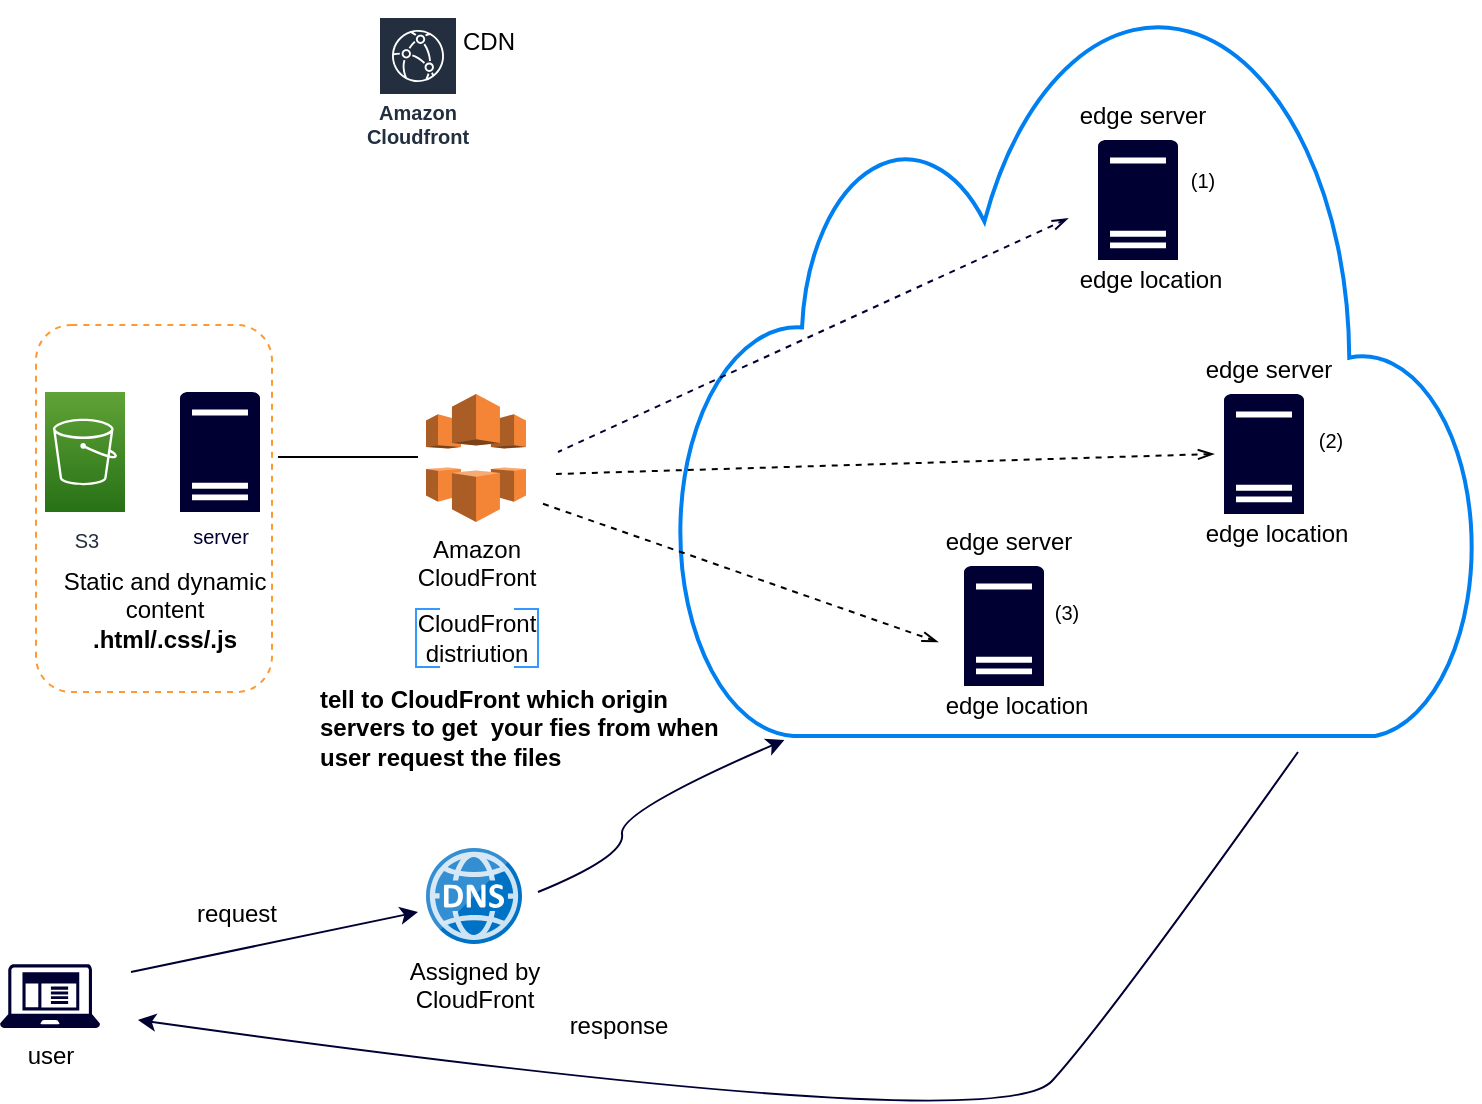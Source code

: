 <mxfile version="20.0.3" type="github">
  <diagram id="e0AHSDDCq2gPhYdt66as" name="Page-1">
    <mxGraphModel dx="1204" dy="539" grid="1" gridSize="10" guides="1" tooltips="1" connect="1" arrows="1" fold="1" page="1" pageScale="1" pageWidth="827" pageHeight="1169" math="0" shadow="0">
      <root>
        <mxCell id="0" />
        <mxCell id="1" parent="0" />
        <mxCell id="LwQagKC2jVfEo59z9Ib3-13" value="" style="rounded=1;whiteSpace=wrap;html=1;fontSize=12;strokeColor=#FF9933;dashed=1;fillColor=none;" vertex="1" parent="1">
          <mxGeometry x="69" y="166.5" width="118" height="183.5" as="geometry" />
        </mxCell>
        <mxCell id="LwQagKC2jVfEo59z9Ib3-1" value="Amazon Cloudfront" style="sketch=0;outlineConnect=0;fontColor=#232F3E;gradientColor=none;strokeColor=#ffffff;fillColor=#232F3E;dashed=0;verticalLabelPosition=middle;verticalAlign=bottom;align=center;html=1;whiteSpace=wrap;fontSize=10;fontStyle=1;spacing=3;shape=mxgraph.aws4.productIcon;prIcon=mxgraph.aws4.cloudfront;" vertex="1" parent="1">
          <mxGeometry x="240" y="12" width="40" height="70" as="geometry" />
        </mxCell>
        <mxCell id="LwQagKC2jVfEo59z9Ib3-2" value="CDN" style="text;html=1;align=center;verticalAlign=middle;resizable=0;points=[];autosize=1;strokeColor=none;fillColor=none;" vertex="1" parent="1">
          <mxGeometry x="270" y="10" width="50" height="30" as="geometry" />
        </mxCell>
        <mxCell id="LwQagKC2jVfEo59z9Ib3-3" value="&lt;span style=&quot;font-size: 10px;&quot;&gt;S3&lt;/span&gt;" style="sketch=0;points=[[0,0,0],[0.25,0,0],[0.5,0,0],[0.75,0,0],[1,0,0],[0,1,0],[0.25,1,0],[0.5,1,0],[0.75,1,0],[1,1,0],[0,0.25,0],[0,0.5,0],[0,0.75,0],[1,0.25,0],[1,0.5,0],[1,0.75,0]];outlineConnect=0;fontColor=#232F3E;gradientColor=#60A337;gradientDirection=north;fillColor=#277116;strokeColor=#ffffff;dashed=0;verticalLabelPosition=bottom;verticalAlign=top;align=center;html=1;fontSize=12;fontStyle=0;shape=mxgraph.aws4.resourceIcon;resIcon=mxgraph.aws4.s3;" vertex="1" parent="1">
          <mxGeometry x="73.5" y="200" width="40" height="60" as="geometry" />
        </mxCell>
        <mxCell id="LwQagKC2jVfEo59z9Ib3-4" value="&lt;font style=&quot;font-size: 10px;&quot;&gt;server&lt;/font&gt;" style="sketch=0;pointerEvents=1;shadow=0;dashed=0;html=1;strokeColor=none;labelPosition=center;verticalLabelPosition=bottom;verticalAlign=top;align=center;fillColor=#000033;shape=mxgraph.mscae.enterprise.server_generic;fontSize=10;fontColor=#000033;" vertex="1" parent="1">
          <mxGeometry x="141" y="200" width="40" height="60" as="geometry" />
        </mxCell>
        <mxCell id="LwQagKC2jVfEo59z9Ib3-11" value="Amazon &lt;br&gt;CloudFront" style="outlineConnect=0;dashed=0;verticalLabelPosition=bottom;verticalAlign=top;align=center;html=1;shape=mxgraph.aws3.cloudfront;fillColor=#F58536;gradientColor=none;fontSize=12;" vertex="1" parent="1">
          <mxGeometry x="264" y="201" width="50" height="64" as="geometry" />
        </mxCell>
        <mxCell id="LwQagKC2jVfEo59z9Ib3-12" value="Static and dynamic&lt;br&gt;content&lt;br&gt;&lt;b&gt;.html/.css/.js&lt;/b&gt;" style="text;html=1;align=center;verticalAlign=middle;resizable=0;points=[];autosize=1;strokeColor=none;fillColor=none;fontSize=12;" vertex="1" parent="1">
          <mxGeometry x="72.5" y="279" width="120" height="60" as="geometry" />
        </mxCell>
        <mxCell id="LwQagKC2jVfEo59z9Ib3-14" value="CloudFront&lt;br&gt;distriution" style="text;html=1;align=center;verticalAlign=middle;resizable=0;points=[];autosize=1;strokeColor=none;fillColor=none;fontSize=12;" vertex="1" parent="1">
          <mxGeometry x="249" y="303" width="80" height="40" as="geometry" />
        </mxCell>
        <mxCell id="LwQagKC2jVfEo59z9Ib3-15" value="" style="strokeWidth=1;html=1;shape=mxgraph.flowchart.annotation_1;align=left;pointerEvents=1;fontColor=#000033;fillColor=none;strokeColor=#3399FF;" vertex="1" parent="1">
          <mxGeometry x="259" y="308.5" width="12" height="29" as="geometry" />
        </mxCell>
        <mxCell id="LwQagKC2jVfEo59z9Ib3-16" value="" style="strokeWidth=1;html=1;shape=mxgraph.flowchart.annotation_1;align=left;pointerEvents=1;fontColor=#000033;fillColor=none;direction=west;strokeColor=#3399FF;" vertex="1" parent="1">
          <mxGeometry x="308" y="308.5" width="12" height="29" as="geometry" />
        </mxCell>
        <mxCell id="LwQagKC2jVfEo59z9Ib3-17" value="" style="endArrow=none;html=1;rounded=0;fontSize=12;" edge="1" parent="1">
          <mxGeometry width="50" height="50" relative="1" as="geometry">
            <mxPoint x="190" y="232.5" as="sourcePoint" />
            <mxPoint x="260" y="232.5" as="targetPoint" />
          </mxGeometry>
        </mxCell>
        <mxCell id="LwQagKC2jVfEo59z9Ib3-19" value="" style="html=1;verticalLabelPosition=bottom;align=center;labelBackgroundColor=#ffffff;verticalAlign=top;strokeWidth=2;strokeColor=#0080F0;shadow=0;dashed=0;shape=mxgraph.ios7.icons.cloud;fontSize=12;fillColor=none;" vertex="1" parent="1">
          <mxGeometry x="390" y="5" width="400" height="367" as="geometry" />
        </mxCell>
        <mxCell id="LwQagKC2jVfEo59z9Ib3-18" value="user" style="sketch=0;aspect=fixed;pointerEvents=1;shadow=0;dashed=0;html=1;strokeColor=none;labelPosition=center;verticalLabelPosition=bottom;verticalAlign=top;align=center;fillColor=#000033;shape=mxgraph.mscae.enterprise.client_application;fontSize=12;" vertex="1" parent="1">
          <mxGeometry x="51" y="486" width="50" height="32" as="geometry" />
        </mxCell>
        <mxCell id="LwQagKC2jVfEo59z9Ib3-20" value="" style="sketch=0;pointerEvents=1;shadow=0;dashed=0;html=1;strokeColor=none;labelPosition=center;verticalLabelPosition=bottom;verticalAlign=top;align=center;fillColor=#000033;shape=mxgraph.mscae.enterprise.server_generic;fontSize=10;fontColor=#000033;" vertex="1" parent="1">
          <mxGeometry x="600" y="74" width="40" height="60" as="geometry" />
        </mxCell>
        <mxCell id="LwQagKC2jVfEo59z9Ib3-21" value="edge server" style="text;html=1;align=center;verticalAlign=middle;resizable=0;points=[];autosize=1;strokeColor=none;fillColor=none;fontSize=12;" vertex="1" parent="1">
          <mxGeometry x="577" y="47" width="90" height="30" as="geometry" />
        </mxCell>
        <mxCell id="LwQagKC2jVfEo59z9Ib3-23" value="edge location" style="text;html=1;align=center;verticalAlign=middle;resizable=0;points=[];autosize=1;strokeColor=none;fillColor=none;fontSize=12;" vertex="1" parent="1">
          <mxGeometry x="581" y="129" width="90" height="30" as="geometry" />
        </mxCell>
        <mxCell id="LwQagKC2jVfEo59z9Ib3-24" value="" style="sketch=0;pointerEvents=1;shadow=0;dashed=0;html=1;strokeColor=none;labelPosition=center;verticalLabelPosition=bottom;verticalAlign=top;align=center;fillColor=#000033;shape=mxgraph.mscae.enterprise.server_generic;fontSize=10;fontColor=#000033;" vertex="1" parent="1">
          <mxGeometry x="663" y="201" width="40" height="60" as="geometry" />
        </mxCell>
        <mxCell id="LwQagKC2jVfEo59z9Ib3-25" value="edge server" style="text;html=1;align=center;verticalAlign=middle;resizable=0;points=[];autosize=1;strokeColor=none;fillColor=none;fontSize=12;" vertex="1" parent="1">
          <mxGeometry x="640" y="174" width="90" height="30" as="geometry" />
        </mxCell>
        <mxCell id="LwQagKC2jVfEo59z9Ib3-26" value="edge location" style="text;html=1;align=center;verticalAlign=middle;resizable=0;points=[];autosize=1;strokeColor=none;fillColor=none;fontSize=12;" vertex="1" parent="1">
          <mxGeometry x="644" y="256" width="90" height="30" as="geometry" />
        </mxCell>
        <mxCell id="LwQagKC2jVfEo59z9Ib3-27" value="" style="sketch=0;pointerEvents=1;shadow=0;dashed=0;html=1;strokeColor=none;labelPosition=center;verticalLabelPosition=bottom;verticalAlign=top;align=center;fillColor=#000033;shape=mxgraph.mscae.enterprise.server_generic;fontSize=10;fontColor=#000033;" vertex="1" parent="1">
          <mxGeometry x="533" y="287" width="40" height="60" as="geometry" />
        </mxCell>
        <mxCell id="LwQagKC2jVfEo59z9Ib3-28" value="edge server" style="text;html=1;align=center;verticalAlign=middle;resizable=0;points=[];autosize=1;strokeColor=none;fillColor=none;fontSize=12;" vertex="1" parent="1">
          <mxGeometry x="510" y="260" width="90" height="30" as="geometry" />
        </mxCell>
        <mxCell id="LwQagKC2jVfEo59z9Ib3-29" value="edge location" style="text;html=1;align=center;verticalAlign=middle;resizable=0;points=[];autosize=1;strokeColor=none;fillColor=none;fontSize=12;" vertex="1" parent="1">
          <mxGeometry x="514" y="342" width="90" height="30" as="geometry" />
        </mxCell>
        <mxCell id="LwQagKC2jVfEo59z9Ib3-30" value="(1)" style="text;html=1;align=center;verticalAlign=middle;resizable=0;points=[];autosize=1;strokeColor=none;fillColor=none;fontSize=10;" vertex="1" parent="1">
          <mxGeometry x="632" y="79" width="40" height="30" as="geometry" />
        </mxCell>
        <mxCell id="LwQagKC2jVfEo59z9Ib3-31" value="(2)" style="text;html=1;align=center;verticalAlign=middle;resizable=0;points=[];autosize=1;strokeColor=none;fillColor=none;fontSize=10;" vertex="1" parent="1">
          <mxGeometry x="696" y="209" width="40" height="30" as="geometry" />
        </mxCell>
        <mxCell id="LwQagKC2jVfEo59z9Ib3-33" value="(3)" style="text;html=1;align=center;verticalAlign=middle;resizable=0;points=[];autosize=1;strokeColor=none;fillColor=none;fontSize=10;" vertex="1" parent="1">
          <mxGeometry x="564" y="295" width="40" height="30" as="geometry" />
        </mxCell>
        <mxCell id="LwQagKC2jVfEo59z9Ib3-35" value="" style="endArrow=none;dashed=1;html=1;shadow=0;sketch=0;fontSize=10;strokeColor=#000033;jumpStyle=none;rounded=0;startArrow=openThin;startFill=0;" edge="1" parent="1">
          <mxGeometry width="50" height="50" relative="1" as="geometry">
            <mxPoint x="585" y="113.235" as="sourcePoint" />
            <mxPoint x="330" y="230" as="targetPoint" />
          </mxGeometry>
        </mxCell>
        <mxCell id="LwQagKC2jVfEo59z9Ib3-36" value="" style="endArrow=none;dashed=1;html=1;shadow=0;sketch=0;fontSize=10;strokeColor=#000000;jumpStyle=none;rounded=0;startArrow=openThin;startFill=0;exitX=0;exitY=0.5;exitDx=0;exitDy=0;exitPerimeter=0;" edge="1" parent="1">
          <mxGeometry width="50" height="50" relative="1" as="geometry">
            <mxPoint x="658" y="231" as="sourcePoint" />
            <mxPoint x="329" y="241" as="targetPoint" />
          </mxGeometry>
        </mxCell>
        <mxCell id="LwQagKC2jVfEo59z9Ib3-37" value="" style="endArrow=none;dashed=1;html=1;shadow=0;sketch=0;fontSize=10;strokeColor=#000000;jumpStyle=none;rounded=0;startArrow=openThin;startFill=0;" edge="1" parent="1">
          <mxGeometry width="50" height="50" relative="1" as="geometry">
            <mxPoint x="520" y="325" as="sourcePoint" />
            <mxPoint x="320" y="255" as="targetPoint" />
          </mxGeometry>
        </mxCell>
        <mxCell id="LwQagKC2jVfEo59z9Ib3-38" value="Assigned by &lt;br&gt;CloudFront" style="sketch=0;aspect=fixed;html=1;points=[];align=center;image;fontSize=12;image=img/lib/mscae/DNS.svg;dashed=1;strokeColor=#FF9933;fillColor=none;" vertex="1" parent="1">
          <mxGeometry x="264" y="428" width="48" height="48" as="geometry" />
        </mxCell>
        <mxCell id="LwQagKC2jVfEo59z9Ib3-39" value="" style="endArrow=classic;html=1;rounded=0;shadow=0;sketch=0;fontSize=10;strokeColor=#000033;jumpStyle=none;" edge="1" parent="1">
          <mxGeometry width="50" height="50" relative="1" as="geometry">
            <mxPoint x="116.5" y="490" as="sourcePoint" />
            <mxPoint x="260" y="460" as="targetPoint" />
          </mxGeometry>
        </mxCell>
        <mxCell id="LwQagKC2jVfEo59z9Ib3-40" value="&lt;font style=&quot;font-size: 12px;&quot;&gt;request&lt;/font&gt;" style="text;html=1;align=center;verticalAlign=middle;resizable=0;points=[];autosize=1;strokeColor=none;fillColor=none;fontSize=10;" vertex="1" parent="1">
          <mxGeometry x="138.5" y="446" width="60" height="30" as="geometry" />
        </mxCell>
        <mxCell id="LwQagKC2jVfEo59z9Ib3-42" value="" style="curved=1;endArrow=classic;html=1;rounded=0;shadow=0;sketch=0;fontSize=12;strokeColor=#000033;jumpStyle=none;entryX=0.133;entryY=1;entryDx=0;entryDy=0;entryPerimeter=0;" edge="1" parent="1">
          <mxGeometry width="50" height="50" relative="1" as="geometry">
            <mxPoint x="320" y="450" as="sourcePoint" />
            <mxPoint x="443.2" y="374" as="targetPoint" />
            <Array as="points">
              <mxPoint x="364" y="432" />
              <mxPoint x="360" y="410" />
            </Array>
          </mxGeometry>
        </mxCell>
        <mxCell id="LwQagKC2jVfEo59z9Ib3-43" value="" style="curved=1;endArrow=classic;html=1;rounded=0;shadow=0;sketch=0;fontSize=12;strokeColor=#000033;jumpStyle=none;" edge="1" parent="1">
          <mxGeometry width="50" height="50" relative="1" as="geometry">
            <mxPoint x="700" y="380" as="sourcePoint" />
            <mxPoint x="120" y="514" as="targetPoint" />
            <Array as="points">
              <mxPoint x="604" y="515" />
              <mxPoint x="550" y="574" />
            </Array>
          </mxGeometry>
        </mxCell>
        <mxCell id="LwQagKC2jVfEo59z9Ib3-44" value="response" style="text;html=1;align=center;verticalAlign=middle;resizable=0;points=[];autosize=1;strokeColor=none;fillColor=none;fontSize=12;" vertex="1" parent="1">
          <mxGeometry x="325" y="502" width="70" height="30" as="geometry" />
        </mxCell>
        <mxCell id="LwQagKC2jVfEo59z9Ib3-45" value="&lt;b&gt;tell to CloudFront which origin &lt;br&gt;servers to get&amp;nbsp; your fies from when &lt;br&gt;user request the files&lt;/b&gt;" style="text;html=1;align=left;verticalAlign=middle;resizable=0;points=[];autosize=1;strokeColor=none;fillColor=none;fontSize=12;" vertex="1" parent="1">
          <mxGeometry x="209" y="337.5" width="220" height="60" as="geometry" />
        </mxCell>
      </root>
    </mxGraphModel>
  </diagram>
</mxfile>
